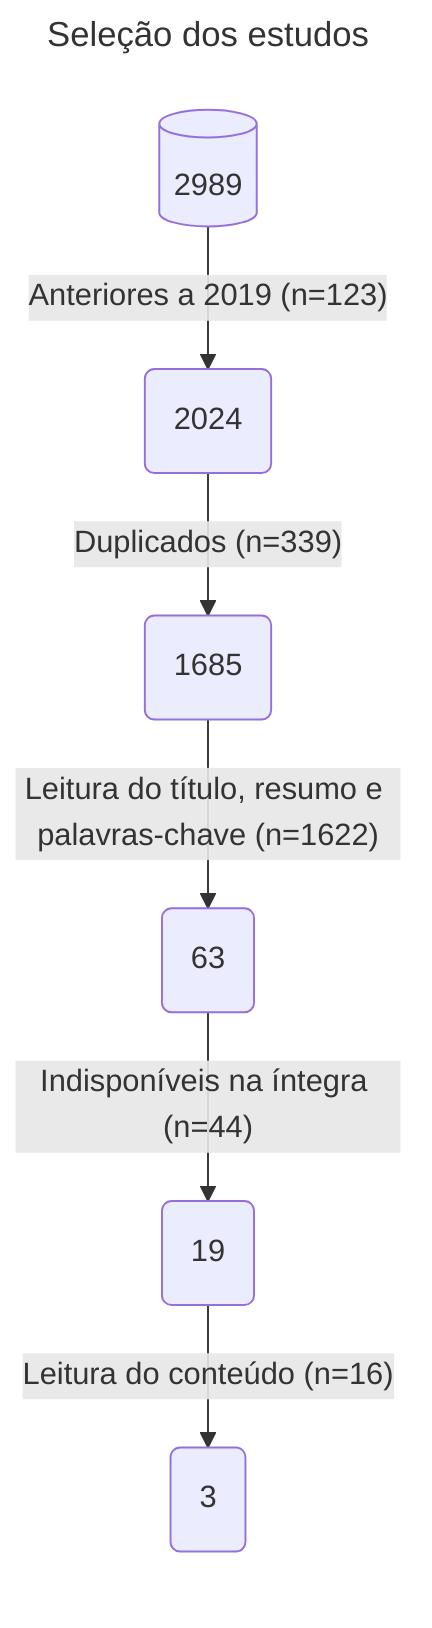 ---
title: Seleção dos estudos
---
flowchart TD
    A[(2989)] -->|"Anteriores a 2019 (n=123)"| B(2024)
    B --> |"Duplicados (n=339)"| C(1685)
    C --> |"Leitura do título, resumo e palavras-chave (n=1622)"| D(63)
    D --> |"Indisponíveis na íntegra (n=44)"| E(19)
    E --> |"Leitura do conteúdo (n=16)"| F(3)